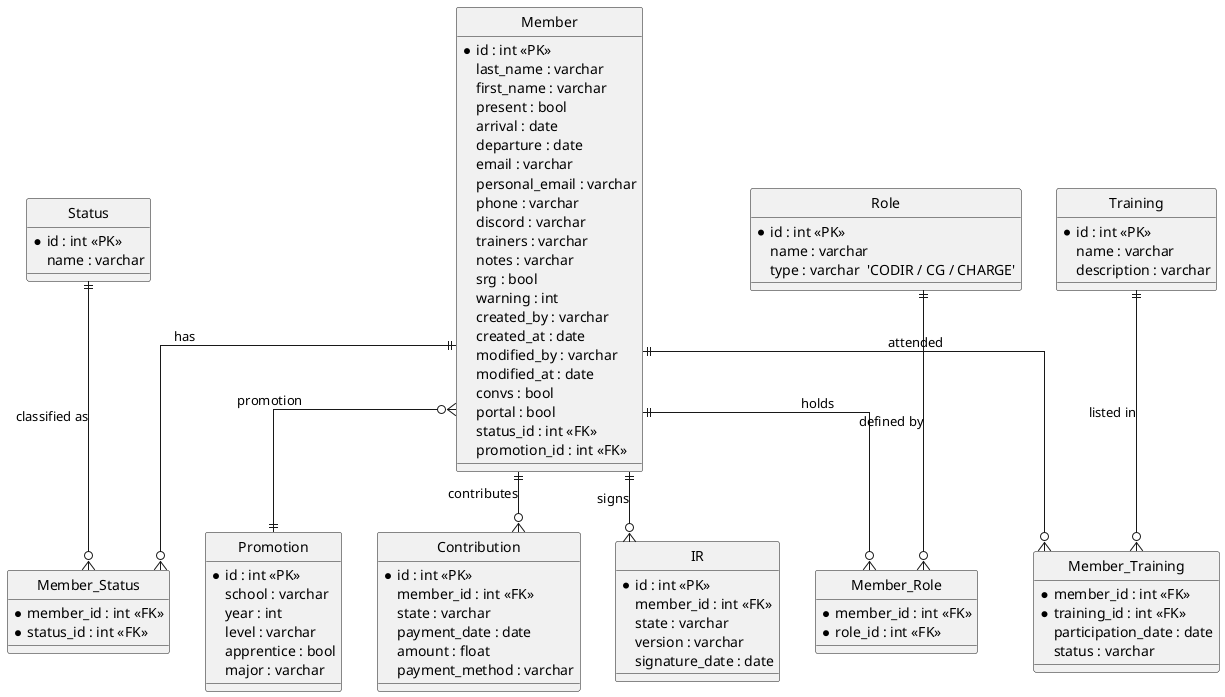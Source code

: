 @startuml Register DataBase Schema v3
hide circle
skinparam linetype ortho

'========== MEMBER =========='
entity "Member" as M {
  *id : int <<PK>>
  last_name : varchar
  first_name : varchar
  present : bool
  arrival : date
  departure : date
  email : varchar
  personal_email : varchar
  phone : varchar
  discord : varchar
  trainers : varchar
  notes : varchar
  srg : bool
  warning : int
  created_by : varchar
  created_at : date
  modified_by : varchar
  modified_at : date
  convs : bool
  portal : bool
  status_id : int <<FK>>
  promotion_id : int <<FK>>
}

'========== STATUS =========='
entity "Status" as S {
  *id : int <<PK>>
  name : varchar
}

entity "Member_Status" as MS {
  *member_id : int <<FK>>
  *status_id : int <<FK>>
}

'========== PROMOTION =========='
entity "Promotion" as P {
  *id : int <<PK>>
  school : varchar
  year : int
  level : varchar
  apprentice : bool
  major : varchar
}

'========== CONTRIBUTION =========='
entity "Contribution" as C {
  *id : int <<PK>>
  member_id : int <<FK>>
  state : varchar
  payment_date : date
  amount : float
  payment_method : varchar
}

'========== INTERNAL REGULATION =========='
entity "IR" as IR {
  *id : int <<PK>>
  member_id : int <<FK>>
  state : varchar
  version : varchar
  signature_date : date
}

'========== ROLE =========='
entity "Role" as R {
  *id : int <<PK>>
  name : varchar
  type : varchar  'CODIR / CG / CHARGE'
}

entity "Member_Role" as MR {
  *member_id : int <<FK>>
  *role_id : int <<FK>>
}

'========== TRAINING =========='
entity "Training" as T {
  *id : int <<PK>>
  name : varchar
  description : varchar
}

entity "Member_Training" as MT {
  *member_id : int <<FK>>
  *training_id : int <<FK>>
  participation_date : date
  status : varchar
}

'========== ASSOCIATIONS =========='
M ||--o{ MS : has
S ||--o{ MS : classified as
M }o--|| P : promotion
M ||--o{ C : contributes
M ||--o{ IR : signs
M ||--o{ MR : holds
R ||--o{ MR : defined by
M ||--o{ MT : attended
T ||--o{ MT : listed in

@enduml
